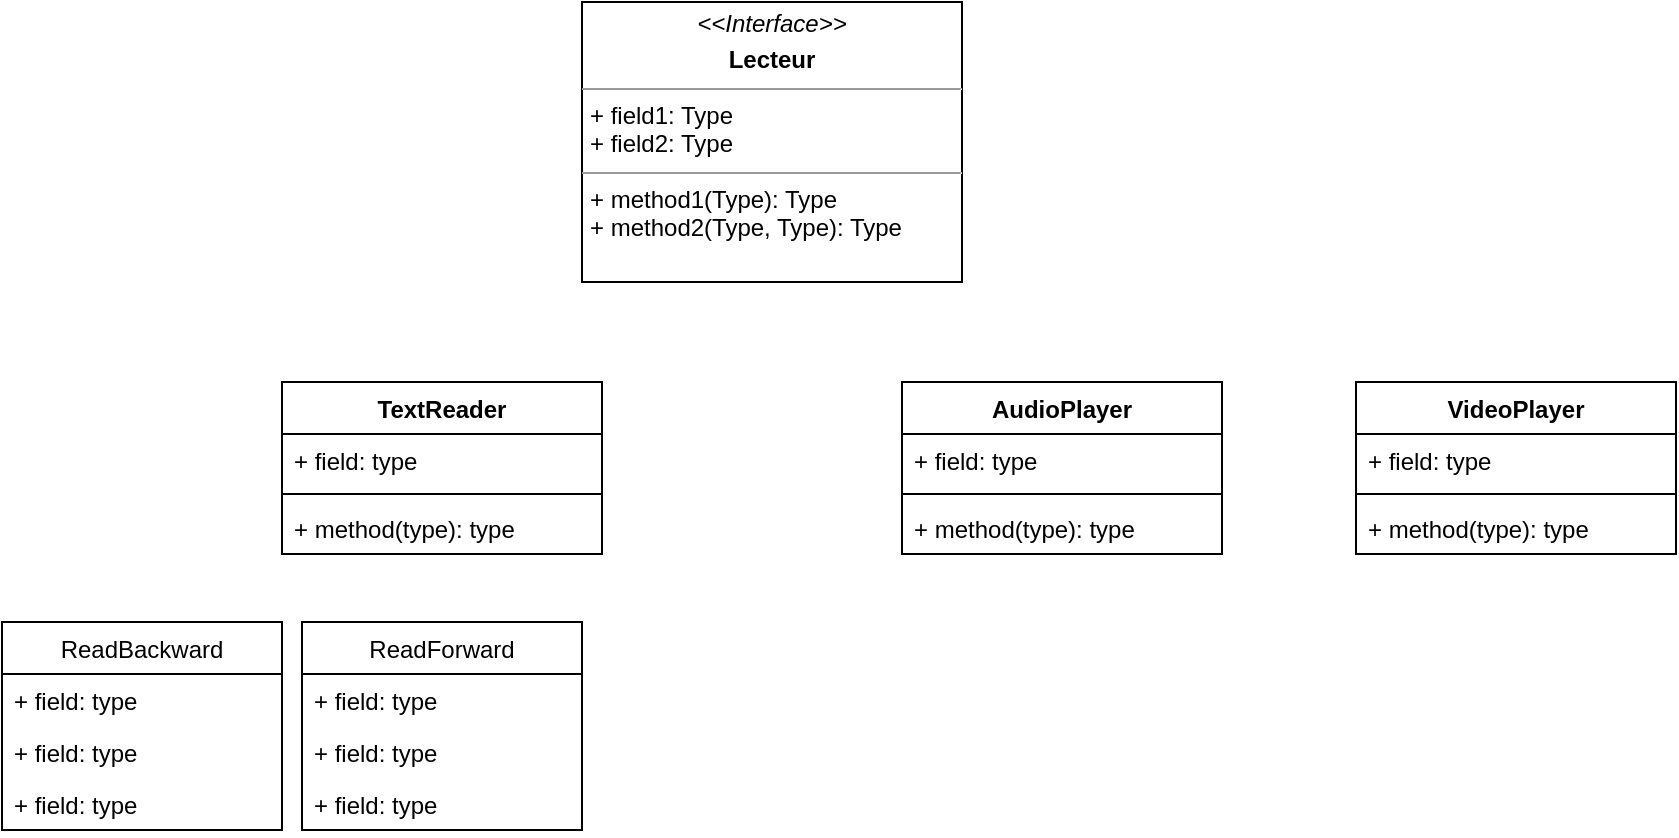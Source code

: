 <mxfile version="20.2.3"><diagram id="r1n-r7GrxC5E3KV7Zkwq" name="Page-1"><mxGraphModel dx="1106" dy="570" grid="1" gridSize="10" guides="1" tooltips="1" connect="1" arrows="1" fold="1" page="1" pageScale="1" pageWidth="1654" pageHeight="1169" math="0" shadow="0"><root><mxCell id="0"/><mxCell id="1" parent="0"/><mxCell id="VChoCkygDAzEWMekmpTL-6" value="TextReader" style="swimlane;fontStyle=1;align=center;verticalAlign=top;childLayout=stackLayout;horizontal=1;startSize=26;horizontalStack=0;resizeParent=1;resizeParentMax=0;resizeLast=0;collapsible=1;marginBottom=0;" vertex="1" parent="1"><mxGeometry x="290" y="190" width="160" height="86" as="geometry"/></mxCell><mxCell id="VChoCkygDAzEWMekmpTL-7" value="+ field: type" style="text;strokeColor=none;fillColor=none;align=left;verticalAlign=top;spacingLeft=4;spacingRight=4;overflow=hidden;rotatable=0;points=[[0,0.5],[1,0.5]];portConstraint=eastwest;" vertex="1" parent="VChoCkygDAzEWMekmpTL-6"><mxGeometry y="26" width="160" height="26" as="geometry"/></mxCell><mxCell id="VChoCkygDAzEWMekmpTL-8" value="" style="line;strokeWidth=1;fillColor=none;align=left;verticalAlign=middle;spacingTop=-1;spacingLeft=3;spacingRight=3;rotatable=0;labelPosition=right;points=[];portConstraint=eastwest;" vertex="1" parent="VChoCkygDAzEWMekmpTL-6"><mxGeometry y="52" width="160" height="8" as="geometry"/></mxCell><mxCell id="VChoCkygDAzEWMekmpTL-9" value="+ method(type): type" style="text;strokeColor=none;fillColor=none;align=left;verticalAlign=top;spacingLeft=4;spacingRight=4;overflow=hidden;rotatable=0;points=[[0,0.5],[1,0.5]];portConstraint=eastwest;" vertex="1" parent="VChoCkygDAzEWMekmpTL-6"><mxGeometry y="60" width="160" height="26" as="geometry"/></mxCell><mxCell id="VChoCkygDAzEWMekmpTL-16" value="AudioPlayer" style="swimlane;fontStyle=1;align=center;verticalAlign=top;childLayout=stackLayout;horizontal=1;startSize=26;horizontalStack=0;resizeParent=1;resizeParentMax=0;resizeLast=0;collapsible=1;marginBottom=0;" vertex="1" parent="1"><mxGeometry x="600" y="190" width="160" height="86" as="geometry"/></mxCell><mxCell id="VChoCkygDAzEWMekmpTL-17" value="+ field: type" style="text;strokeColor=none;fillColor=none;align=left;verticalAlign=top;spacingLeft=4;spacingRight=4;overflow=hidden;rotatable=0;points=[[0,0.5],[1,0.5]];portConstraint=eastwest;" vertex="1" parent="VChoCkygDAzEWMekmpTL-16"><mxGeometry y="26" width="160" height="26" as="geometry"/></mxCell><mxCell id="VChoCkygDAzEWMekmpTL-18" value="" style="line;strokeWidth=1;fillColor=none;align=left;verticalAlign=middle;spacingTop=-1;spacingLeft=3;spacingRight=3;rotatable=0;labelPosition=right;points=[];portConstraint=eastwest;" vertex="1" parent="VChoCkygDAzEWMekmpTL-16"><mxGeometry y="52" width="160" height="8" as="geometry"/></mxCell><mxCell id="VChoCkygDAzEWMekmpTL-19" value="+ method(type): type" style="text;strokeColor=none;fillColor=none;align=left;verticalAlign=top;spacingLeft=4;spacingRight=4;overflow=hidden;rotatable=0;points=[[0,0.5],[1,0.5]];portConstraint=eastwest;" vertex="1" parent="VChoCkygDAzEWMekmpTL-16"><mxGeometry y="60" width="160" height="26" as="geometry"/></mxCell><mxCell id="VChoCkygDAzEWMekmpTL-20" value="VideoPlayer" style="swimlane;fontStyle=1;align=center;verticalAlign=top;childLayout=stackLayout;horizontal=1;startSize=26;horizontalStack=0;resizeParent=1;resizeParentMax=0;resizeLast=0;collapsible=1;marginBottom=0;" vertex="1" parent="1"><mxGeometry x="827" y="190" width="160" height="86" as="geometry"/></mxCell><mxCell id="VChoCkygDAzEWMekmpTL-21" value="+ field: type" style="text;strokeColor=none;fillColor=none;align=left;verticalAlign=top;spacingLeft=4;spacingRight=4;overflow=hidden;rotatable=0;points=[[0,0.5],[1,0.5]];portConstraint=eastwest;" vertex="1" parent="VChoCkygDAzEWMekmpTL-20"><mxGeometry y="26" width="160" height="26" as="geometry"/></mxCell><mxCell id="VChoCkygDAzEWMekmpTL-22" value="" style="line;strokeWidth=1;fillColor=none;align=left;verticalAlign=middle;spacingTop=-1;spacingLeft=3;spacingRight=3;rotatable=0;labelPosition=right;points=[];portConstraint=eastwest;" vertex="1" parent="VChoCkygDAzEWMekmpTL-20"><mxGeometry y="52" width="160" height="8" as="geometry"/></mxCell><mxCell id="VChoCkygDAzEWMekmpTL-23" value="+ method(type): type" style="text;strokeColor=none;fillColor=none;align=left;verticalAlign=top;spacingLeft=4;spacingRight=4;overflow=hidden;rotatable=0;points=[[0,0.5],[1,0.5]];portConstraint=eastwest;" vertex="1" parent="VChoCkygDAzEWMekmpTL-20"><mxGeometry y="60" width="160" height="26" as="geometry"/></mxCell><mxCell id="VChoCkygDAzEWMekmpTL-27" value="ReadForward" style="swimlane;fontStyle=0;childLayout=stackLayout;horizontal=1;startSize=26;fillColor=none;horizontalStack=0;resizeParent=1;resizeParentMax=0;resizeLast=0;collapsible=1;marginBottom=0;strokeColor=default;" vertex="1" parent="1"><mxGeometry x="300" y="310" width="140" height="104" as="geometry"/></mxCell><mxCell id="VChoCkygDAzEWMekmpTL-28" value="+ field: type" style="text;strokeColor=none;fillColor=none;align=left;verticalAlign=top;spacingLeft=4;spacingRight=4;overflow=hidden;rotatable=0;points=[[0,0.5],[1,0.5]];portConstraint=eastwest;" vertex="1" parent="VChoCkygDAzEWMekmpTL-27"><mxGeometry y="26" width="140" height="26" as="geometry"/></mxCell><mxCell id="VChoCkygDAzEWMekmpTL-29" value="+ field: type" style="text;strokeColor=none;fillColor=none;align=left;verticalAlign=top;spacingLeft=4;spacingRight=4;overflow=hidden;rotatable=0;points=[[0,0.5],[1,0.5]];portConstraint=eastwest;" vertex="1" parent="VChoCkygDAzEWMekmpTL-27"><mxGeometry y="52" width="140" height="26" as="geometry"/></mxCell><mxCell id="VChoCkygDAzEWMekmpTL-30" value="+ field: type" style="text;strokeColor=none;fillColor=none;align=left;verticalAlign=top;spacingLeft=4;spacingRight=4;overflow=hidden;rotatable=0;points=[[0,0.5],[1,0.5]];portConstraint=eastwest;" vertex="1" parent="VChoCkygDAzEWMekmpTL-27"><mxGeometry y="78" width="140" height="26" as="geometry"/></mxCell><mxCell id="VChoCkygDAzEWMekmpTL-31" value="ReadBackward" style="swimlane;fontStyle=0;childLayout=stackLayout;horizontal=1;startSize=26;fillColor=none;horizontalStack=0;resizeParent=1;resizeParentMax=0;resizeLast=0;collapsible=1;marginBottom=0;strokeColor=default;" vertex="1" parent="1"><mxGeometry x="150" y="310" width="140" height="104" as="geometry"/></mxCell><mxCell id="VChoCkygDAzEWMekmpTL-32" value="+ field: type" style="text;strokeColor=none;fillColor=none;align=left;verticalAlign=top;spacingLeft=4;spacingRight=4;overflow=hidden;rotatable=0;points=[[0,0.5],[1,0.5]];portConstraint=eastwest;" vertex="1" parent="VChoCkygDAzEWMekmpTL-31"><mxGeometry y="26" width="140" height="26" as="geometry"/></mxCell><mxCell id="VChoCkygDAzEWMekmpTL-33" value="+ field: type" style="text;strokeColor=none;fillColor=none;align=left;verticalAlign=top;spacingLeft=4;spacingRight=4;overflow=hidden;rotatable=0;points=[[0,0.5],[1,0.5]];portConstraint=eastwest;" vertex="1" parent="VChoCkygDAzEWMekmpTL-31"><mxGeometry y="52" width="140" height="26" as="geometry"/></mxCell><mxCell id="VChoCkygDAzEWMekmpTL-34" value="+ field: type" style="text;strokeColor=none;fillColor=none;align=left;verticalAlign=top;spacingLeft=4;spacingRight=4;overflow=hidden;rotatable=0;points=[[0,0.5],[1,0.5]];portConstraint=eastwest;" vertex="1" parent="VChoCkygDAzEWMekmpTL-31"><mxGeometry y="78" width="140" height="26" as="geometry"/></mxCell><mxCell id="VChoCkygDAzEWMekmpTL-35" value="&lt;p style=&quot;margin:0px;margin-top:4px;text-align:center;&quot;&gt;&lt;i&gt;&amp;lt;&amp;lt;Interface&amp;gt;&amp;gt;&lt;/i&gt;&lt;/p&gt;&lt;p style=&quot;margin:0px;margin-top:4px;text-align:center;&quot;&gt;&lt;b&gt;Lecteur&lt;/b&gt;&lt;br&gt;&lt;/p&gt;&lt;hr size=&quot;1&quot;&gt;&lt;p style=&quot;margin:0px;margin-left:4px;&quot;&gt;+ field1: Type&lt;br&gt;+ field2: Type&lt;/p&gt;&lt;hr size=&quot;1&quot;&gt;&lt;p style=&quot;margin:0px;margin-left:4px;&quot;&gt;+ method1(Type): Type&lt;br&gt;+ method2(Type, Type): Type&lt;/p&gt;" style="verticalAlign=top;align=left;overflow=fill;fontSize=12;fontFamily=Helvetica;html=1;strokeColor=default;" vertex="1" parent="1"><mxGeometry x="440" width="190" height="140" as="geometry"/></mxCell></root></mxGraphModel></diagram></mxfile>